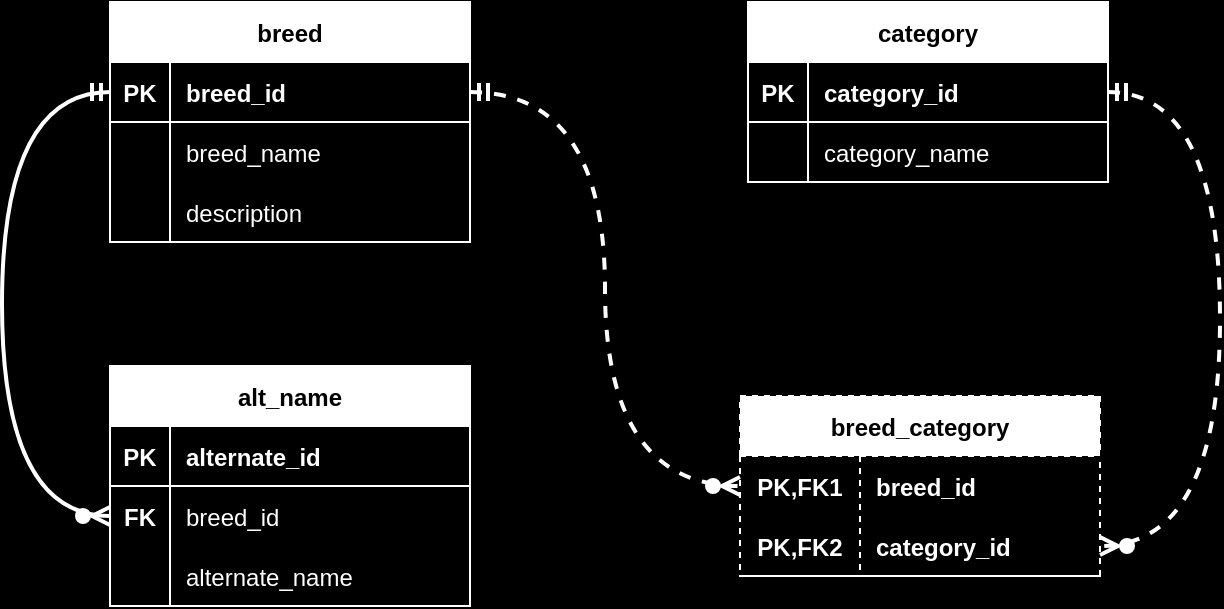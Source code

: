 <mxfile version="20.7.4" type="device"><diagram id="yPxslSiHdeRubHKFKzN7" name="Page-1"><mxGraphModel dx="915" dy="618" grid="0" gridSize="10" guides="1" tooltips="1" connect="1" arrows="1" fold="1" page="1" pageScale="1" pageWidth="850" pageHeight="1100" background="#000000" math="0" shadow="0"><root><mxCell id="0"/><mxCell id="1" parent="0"/><mxCell id="bdvOXZP6BP3s5KNzvYpS-2" value="breed" style="shape=table;startSize=30;container=1;collapsible=1;childLayout=tableLayout;fixedRows=1;rowLines=0;fontStyle=1;align=center;resizeLast=1;strokeColor=#FFFFFF;fontColor=#000000;" vertex="1" parent="1"><mxGeometry x="100" y="72" width="180" height="120" as="geometry"/></mxCell><mxCell id="bdvOXZP6BP3s5KNzvYpS-3" value="" style="shape=tableRow;horizontal=0;startSize=0;swimlaneHead=0;swimlaneBody=0;fillColor=none;collapsible=0;dropTarget=0;points=[[0,0.5],[1,0.5]];portConstraint=eastwest;top=0;left=0;right=0;bottom=1;strokeColor=#FFFFFF;fontColor=#FFFFFF;" vertex="1" parent="bdvOXZP6BP3s5KNzvYpS-2"><mxGeometry y="30" width="180" height="30" as="geometry"/></mxCell><mxCell id="bdvOXZP6BP3s5KNzvYpS-4" value="PK" style="shape=partialRectangle;connectable=0;fillColor=none;top=0;left=0;bottom=0;right=0;fontStyle=1;overflow=hidden;strokeColor=#FFFFFF;fontColor=#FFFFFF;" vertex="1" parent="bdvOXZP6BP3s5KNzvYpS-3"><mxGeometry width="30" height="30" as="geometry"><mxRectangle width="30" height="30" as="alternateBounds"/></mxGeometry></mxCell><mxCell id="bdvOXZP6BP3s5KNzvYpS-5" value="breed_id" style="shape=partialRectangle;connectable=0;fillColor=none;top=0;left=0;bottom=0;right=0;align=left;spacingLeft=6;fontStyle=1;overflow=hidden;strokeColor=#FFFFFF;fontColor=#FFFFFF;" vertex="1" parent="bdvOXZP6BP3s5KNzvYpS-3"><mxGeometry x="30" width="150" height="30" as="geometry"><mxRectangle width="150" height="30" as="alternateBounds"/></mxGeometry></mxCell><mxCell id="bdvOXZP6BP3s5KNzvYpS-6" value="" style="shape=tableRow;horizontal=0;startSize=0;swimlaneHead=0;swimlaneBody=0;fillColor=none;collapsible=0;dropTarget=0;points=[[0,0.5],[1,0.5]];portConstraint=eastwest;top=0;left=0;right=0;bottom=0;strokeColor=#FFFFFF;fontColor=#FFFFFF;" vertex="1" parent="bdvOXZP6BP3s5KNzvYpS-2"><mxGeometry y="60" width="180" height="30" as="geometry"/></mxCell><mxCell id="bdvOXZP6BP3s5KNzvYpS-7" value="" style="shape=partialRectangle;connectable=0;fillColor=none;top=0;left=0;bottom=0;right=0;editable=1;overflow=hidden;strokeColor=#FFFFFF;fontColor=#FFFFFF;" vertex="1" parent="bdvOXZP6BP3s5KNzvYpS-6"><mxGeometry width="30" height="30" as="geometry"><mxRectangle width="30" height="30" as="alternateBounds"/></mxGeometry></mxCell><mxCell id="bdvOXZP6BP3s5KNzvYpS-8" value="breed_name" style="shape=partialRectangle;connectable=0;fillColor=none;top=0;left=0;bottom=0;right=0;align=left;spacingLeft=6;overflow=hidden;strokeColor=#FFFFFF;fontColor=#FFFFFF;" vertex="1" parent="bdvOXZP6BP3s5KNzvYpS-6"><mxGeometry x="30" width="150" height="30" as="geometry"><mxRectangle width="150" height="30" as="alternateBounds"/></mxGeometry></mxCell><mxCell id="bdvOXZP6BP3s5KNzvYpS-9" value="" style="shape=tableRow;horizontal=0;startSize=0;swimlaneHead=0;swimlaneBody=0;fillColor=none;collapsible=0;dropTarget=0;points=[[0,0.5],[1,0.5]];portConstraint=eastwest;top=0;left=0;right=0;bottom=0;strokeColor=#FFFFFF;fontColor=#FFFFFF;" vertex="1" parent="bdvOXZP6BP3s5KNzvYpS-2"><mxGeometry y="90" width="180" height="30" as="geometry"/></mxCell><mxCell id="bdvOXZP6BP3s5KNzvYpS-10" value="" style="shape=partialRectangle;connectable=0;fillColor=none;top=0;left=0;bottom=0;right=0;editable=1;overflow=hidden;strokeColor=#FFFFFF;fontColor=#FFFFFF;" vertex="1" parent="bdvOXZP6BP3s5KNzvYpS-9"><mxGeometry width="30" height="30" as="geometry"><mxRectangle width="30" height="30" as="alternateBounds"/></mxGeometry></mxCell><mxCell id="bdvOXZP6BP3s5KNzvYpS-11" value="description" style="shape=partialRectangle;connectable=0;fillColor=none;top=0;left=0;bottom=0;right=0;align=left;spacingLeft=6;overflow=hidden;strokeColor=#FFFFFF;fontColor=#FFFFFF;" vertex="1" parent="bdvOXZP6BP3s5KNzvYpS-9"><mxGeometry x="30" width="150" height="30" as="geometry"><mxRectangle width="150" height="30" as="alternateBounds"/></mxGeometry></mxCell><mxCell id="bdvOXZP6BP3s5KNzvYpS-15" value="category" style="shape=table;startSize=30;container=1;collapsible=1;childLayout=tableLayout;fixedRows=1;rowLines=0;fontStyle=1;align=center;resizeLast=1;strokeColor=#FFFFFF;fontColor=#000000;" vertex="1" parent="1"><mxGeometry x="419" y="72" width="180" height="90" as="geometry"/></mxCell><mxCell id="bdvOXZP6BP3s5KNzvYpS-16" value="" style="shape=tableRow;horizontal=0;startSize=0;swimlaneHead=0;swimlaneBody=0;fillColor=none;collapsible=0;dropTarget=0;points=[[0,0.5],[1,0.5]];portConstraint=eastwest;top=0;left=0;right=0;bottom=1;strokeColor=#FFFFFF;fontColor=#FFFFFF;" vertex="1" parent="bdvOXZP6BP3s5KNzvYpS-15"><mxGeometry y="30" width="180" height="30" as="geometry"/></mxCell><mxCell id="bdvOXZP6BP3s5KNzvYpS-17" value="PK" style="shape=partialRectangle;connectable=0;fillColor=none;top=0;left=0;bottom=0;right=0;fontStyle=1;overflow=hidden;strokeColor=#FFFFFF;fontColor=#FFFFFF;" vertex="1" parent="bdvOXZP6BP3s5KNzvYpS-16"><mxGeometry width="30" height="30" as="geometry"><mxRectangle width="30" height="30" as="alternateBounds"/></mxGeometry></mxCell><mxCell id="bdvOXZP6BP3s5KNzvYpS-18" value="category_id" style="shape=partialRectangle;connectable=0;fillColor=none;top=0;left=0;bottom=0;right=0;align=left;spacingLeft=6;fontStyle=1;overflow=hidden;strokeColor=#FFFFFF;fontColor=#FFFFFF;" vertex="1" parent="bdvOXZP6BP3s5KNzvYpS-16"><mxGeometry x="30" width="150" height="30" as="geometry"><mxRectangle width="150" height="30" as="alternateBounds"/></mxGeometry></mxCell><mxCell id="bdvOXZP6BP3s5KNzvYpS-19" value="" style="shape=tableRow;horizontal=0;startSize=0;swimlaneHead=0;swimlaneBody=0;fillColor=none;collapsible=0;dropTarget=0;points=[[0,0.5],[1,0.5]];portConstraint=eastwest;top=0;left=0;right=0;bottom=0;strokeColor=#FFFFFF;fontColor=#FFFFFF;" vertex="1" parent="bdvOXZP6BP3s5KNzvYpS-15"><mxGeometry y="60" width="180" height="30" as="geometry"/></mxCell><mxCell id="bdvOXZP6BP3s5KNzvYpS-20" value="" style="shape=partialRectangle;connectable=0;fillColor=none;top=0;left=0;bottom=0;right=0;editable=1;overflow=hidden;strokeColor=#FFFFFF;fontColor=#FFFFFF;" vertex="1" parent="bdvOXZP6BP3s5KNzvYpS-19"><mxGeometry width="30" height="30" as="geometry"><mxRectangle width="30" height="30" as="alternateBounds"/></mxGeometry></mxCell><mxCell id="bdvOXZP6BP3s5KNzvYpS-21" value="category_name" style="shape=partialRectangle;connectable=0;fillColor=none;top=0;left=0;bottom=0;right=0;align=left;spacingLeft=6;overflow=hidden;strokeColor=#FFFFFF;fontColor=#FFFFFF;" vertex="1" parent="bdvOXZP6BP3s5KNzvYpS-19"><mxGeometry x="30" width="150" height="30" as="geometry"><mxRectangle width="150" height="30" as="alternateBounds"/></mxGeometry></mxCell><mxCell id="bdvOXZP6BP3s5KNzvYpS-25" value="alt_name" style="shape=table;startSize=30;container=1;collapsible=1;childLayout=tableLayout;fixedRows=1;rowLines=0;fontStyle=1;align=center;resizeLast=1;strokeColor=#FFFFFF;fontColor=#000000;" vertex="1" parent="1"><mxGeometry x="100" y="254" width="180" height="120" as="geometry"/></mxCell><mxCell id="bdvOXZP6BP3s5KNzvYpS-26" value="" style="shape=tableRow;horizontal=0;startSize=0;swimlaneHead=0;swimlaneBody=0;fillColor=none;collapsible=0;dropTarget=0;points=[[0,0.5],[1,0.5]];portConstraint=eastwest;top=0;left=0;right=0;bottom=1;strokeColor=#FFFFFF;fontColor=#FFFFFF;" vertex="1" parent="bdvOXZP6BP3s5KNzvYpS-25"><mxGeometry y="30" width="180" height="30" as="geometry"/></mxCell><mxCell id="bdvOXZP6BP3s5KNzvYpS-27" value="PK" style="shape=partialRectangle;connectable=0;fillColor=none;top=0;left=0;bottom=0;right=0;fontStyle=1;overflow=hidden;strokeColor=#FFFFFF;fontColor=#FFFFFF;" vertex="1" parent="bdvOXZP6BP3s5KNzvYpS-26"><mxGeometry width="30" height="30" as="geometry"><mxRectangle width="30" height="30" as="alternateBounds"/></mxGeometry></mxCell><mxCell id="bdvOXZP6BP3s5KNzvYpS-28" value="alternate_id" style="shape=partialRectangle;connectable=0;fillColor=none;top=0;left=0;bottom=0;right=0;align=left;spacingLeft=6;fontStyle=1;overflow=hidden;strokeColor=#FFFFFF;fontColor=#FFFFFF;" vertex="1" parent="bdvOXZP6BP3s5KNzvYpS-26"><mxGeometry x="30" width="150" height="30" as="geometry"><mxRectangle width="150" height="30" as="alternateBounds"/></mxGeometry></mxCell><mxCell id="bdvOXZP6BP3s5KNzvYpS-29" value="" style="shape=tableRow;horizontal=0;startSize=0;swimlaneHead=0;swimlaneBody=0;fillColor=none;collapsible=0;dropTarget=0;points=[[0,0.5],[1,0.5]];portConstraint=eastwest;top=0;left=0;right=0;bottom=0;strokeColor=#FFFFFF;fontColor=#FFFFFF;" vertex="1" parent="bdvOXZP6BP3s5KNzvYpS-25"><mxGeometry y="60" width="180" height="30" as="geometry"/></mxCell><mxCell id="bdvOXZP6BP3s5KNzvYpS-30" value="FK" style="shape=partialRectangle;connectable=0;fillColor=none;top=0;left=0;bottom=0;right=0;editable=1;overflow=hidden;strokeColor=#FFFFFF;fontColor=#FFFFFF;fontStyle=1" vertex="1" parent="bdvOXZP6BP3s5KNzvYpS-29"><mxGeometry width="30" height="30" as="geometry"><mxRectangle width="30" height="30" as="alternateBounds"/></mxGeometry></mxCell><mxCell id="bdvOXZP6BP3s5KNzvYpS-31" value="breed_id" style="shape=partialRectangle;connectable=0;fillColor=none;top=0;left=0;bottom=0;right=0;align=left;spacingLeft=6;overflow=hidden;strokeColor=#FFFFFF;fontColor=#FFFFFF;" vertex="1" parent="bdvOXZP6BP3s5KNzvYpS-29"><mxGeometry x="30" width="150" height="30" as="geometry"><mxRectangle width="150" height="30" as="alternateBounds"/></mxGeometry></mxCell><mxCell id="bdvOXZP6BP3s5KNzvYpS-32" value="" style="shape=tableRow;horizontal=0;startSize=0;swimlaneHead=0;swimlaneBody=0;fillColor=none;collapsible=0;dropTarget=0;points=[[0,0.5],[1,0.5]];portConstraint=eastwest;top=0;left=0;right=0;bottom=0;strokeColor=#FFFFFF;fontColor=#FFFFFF;" vertex="1" parent="bdvOXZP6BP3s5KNzvYpS-25"><mxGeometry y="90" width="180" height="30" as="geometry"/></mxCell><mxCell id="bdvOXZP6BP3s5KNzvYpS-33" value="" style="shape=partialRectangle;connectable=0;fillColor=none;top=0;left=0;bottom=0;right=0;editable=1;overflow=hidden;strokeColor=#FFFFFF;fontColor=#FFFFFF;" vertex="1" parent="bdvOXZP6BP3s5KNzvYpS-32"><mxGeometry width="30" height="30" as="geometry"><mxRectangle width="30" height="30" as="alternateBounds"/></mxGeometry></mxCell><mxCell id="bdvOXZP6BP3s5KNzvYpS-34" value="alternate_name" style="shape=partialRectangle;connectable=0;fillColor=none;top=0;left=0;bottom=0;right=0;align=left;spacingLeft=6;overflow=hidden;strokeColor=#FFFFFF;fontColor=#FFFFFF;" vertex="1" parent="bdvOXZP6BP3s5KNzvYpS-32"><mxGeometry x="30" width="150" height="30" as="geometry"><mxRectangle width="150" height="30" as="alternateBounds"/></mxGeometry></mxCell><mxCell id="bdvOXZP6BP3s5KNzvYpS-35" value="breed_category" style="shape=table;startSize=30;container=1;collapsible=1;childLayout=tableLayout;fixedRows=1;rowLines=0;fontStyle=1;align=center;resizeLast=1;strokeColor=#FFFFFF;fontColor=#000000;dashed=1;" vertex="1" parent="1"><mxGeometry x="415" y="269" width="180" height="90" as="geometry"/></mxCell><mxCell id="bdvOXZP6BP3s5KNzvYpS-36" value="" style="shape=tableRow;horizontal=0;startSize=0;swimlaneHead=0;swimlaneBody=0;fillColor=none;collapsible=0;dropTarget=0;points=[[0,0.5],[1,0.5]];portConstraint=eastwest;top=0;left=0;right=0;bottom=0;strokeColor=#FFFFFF;fontColor=#000000;" vertex="1" parent="bdvOXZP6BP3s5KNzvYpS-35"><mxGeometry y="30" width="180" height="30" as="geometry"/></mxCell><mxCell id="bdvOXZP6BP3s5KNzvYpS-37" value="PK,FK1" style="shape=partialRectangle;connectable=0;fillColor=none;top=0;left=0;bottom=0;right=0;fontStyle=1;overflow=hidden;strokeColor=#FFFFFF;fontColor=#FFFFFF;" vertex="1" parent="bdvOXZP6BP3s5KNzvYpS-36"><mxGeometry width="60" height="30" as="geometry"><mxRectangle width="60" height="30" as="alternateBounds"/></mxGeometry></mxCell><mxCell id="bdvOXZP6BP3s5KNzvYpS-38" value="breed_id" style="shape=partialRectangle;connectable=0;fillColor=none;top=0;left=0;bottom=0;right=0;align=left;spacingLeft=6;fontStyle=1;overflow=hidden;strokeColor=#FFFFFF;fontColor=#FFFFFF;" vertex="1" parent="bdvOXZP6BP3s5KNzvYpS-36"><mxGeometry x="60" width="120" height="30" as="geometry"><mxRectangle width="120" height="30" as="alternateBounds"/></mxGeometry></mxCell><mxCell id="bdvOXZP6BP3s5KNzvYpS-39" value="" style="shape=tableRow;horizontal=0;startSize=0;swimlaneHead=0;swimlaneBody=0;fillColor=none;collapsible=0;dropTarget=0;points=[[0,0.5],[1,0.5]];portConstraint=eastwest;top=0;left=0;right=0;bottom=1;strokeColor=#FFFFFF;fontColor=#000000;" vertex="1" parent="bdvOXZP6BP3s5KNzvYpS-35"><mxGeometry y="60" width="180" height="30" as="geometry"/></mxCell><mxCell id="bdvOXZP6BP3s5KNzvYpS-40" value="PK,FK2" style="shape=partialRectangle;connectable=0;fillColor=none;top=0;left=0;bottom=0;right=0;fontStyle=1;overflow=hidden;strokeColor=#FFFFFF;fontColor=#FFFFFF;" vertex="1" parent="bdvOXZP6BP3s5KNzvYpS-39"><mxGeometry width="60" height="30" as="geometry"><mxRectangle width="60" height="30" as="alternateBounds"/></mxGeometry></mxCell><mxCell id="bdvOXZP6BP3s5KNzvYpS-41" value="category_id" style="shape=partialRectangle;connectable=0;fillColor=none;top=0;left=0;bottom=0;right=0;align=left;spacingLeft=6;fontStyle=1;overflow=hidden;strokeColor=#FFFFFF;fontColor=#FFFFFF;" vertex="1" parent="bdvOXZP6BP3s5KNzvYpS-39"><mxGeometry x="60" width="120" height="30" as="geometry"><mxRectangle width="120" height="30" as="alternateBounds"/></mxGeometry></mxCell><mxCell id="bdvOXZP6BP3s5KNzvYpS-60" value="" style="fontSize=12;html=1;endArrow=ERzeroToMany;endFill=1;fontColor=#000000;strokeColor=#FFFFFF;entryX=0;entryY=0.5;entryDx=0;entryDy=0;exitX=0;exitY=0.5;exitDx=0;exitDy=0;edgeStyle=orthogonalEdgeStyle;curved=1;startArrow=ERmandOne;startFill=0;strokeWidth=2;" edge="1" parent="1" source="bdvOXZP6BP3s5KNzvYpS-3" target="bdvOXZP6BP3s5KNzvYpS-29"><mxGeometry width="100" height="100" relative="1" as="geometry"><mxPoint x="222" y="617" as="sourcePoint"/><mxPoint x="322" y="517" as="targetPoint"/><Array as="points"><mxPoint x="46" y="117"/><mxPoint x="46" y="329"/></Array></mxGeometry></mxCell><mxCell id="bdvOXZP6BP3s5KNzvYpS-61" value="" style="fontSize=12;html=1;endArrow=ERzeroToMany;endFill=1;fontColor=#000000;strokeColor=#FFFFFF;entryX=1;entryY=0.5;entryDx=0;entryDy=0;exitX=1;exitY=0.5;exitDx=0;exitDy=0;startArrow=ERmandOne;startFill=0;strokeWidth=2;edgeStyle=orthogonalEdgeStyle;curved=1;dashed=1;" edge="1" parent="1" source="bdvOXZP6BP3s5KNzvYpS-16" target="bdvOXZP6BP3s5KNzvYpS-39"><mxGeometry width="100" height="100" relative="1" as="geometry"><mxPoint x="721" y="107" as="sourcePoint"/><mxPoint x="721" y="319" as="targetPoint"/><Array as="points"><mxPoint x="655" y="117"/><mxPoint x="655" y="344"/></Array></mxGeometry></mxCell><mxCell id="bdvOXZP6BP3s5KNzvYpS-62" value="" style="fontSize=12;html=1;endArrow=ERzeroToMany;endFill=1;fontColor=#000000;strokeColor=#FFFFFF;entryX=0;entryY=0.5;entryDx=0;entryDy=0;exitX=1;exitY=0.5;exitDx=0;exitDy=0;startArrow=ERmandOne;startFill=0;strokeWidth=2;edgeStyle=orthogonalEdgeStyle;curved=1;dashed=1;" edge="1" parent="1" source="bdvOXZP6BP3s5KNzvYpS-3" target="bdvOXZP6BP3s5KNzvYpS-36"><mxGeometry width="100" height="100" relative="1" as="geometry"><mxPoint x="645" y="127" as="sourcePoint"/><mxPoint x="641" y="354" as="targetPoint"/></mxGeometry></mxCell></root></mxGraphModel></diagram></mxfile>